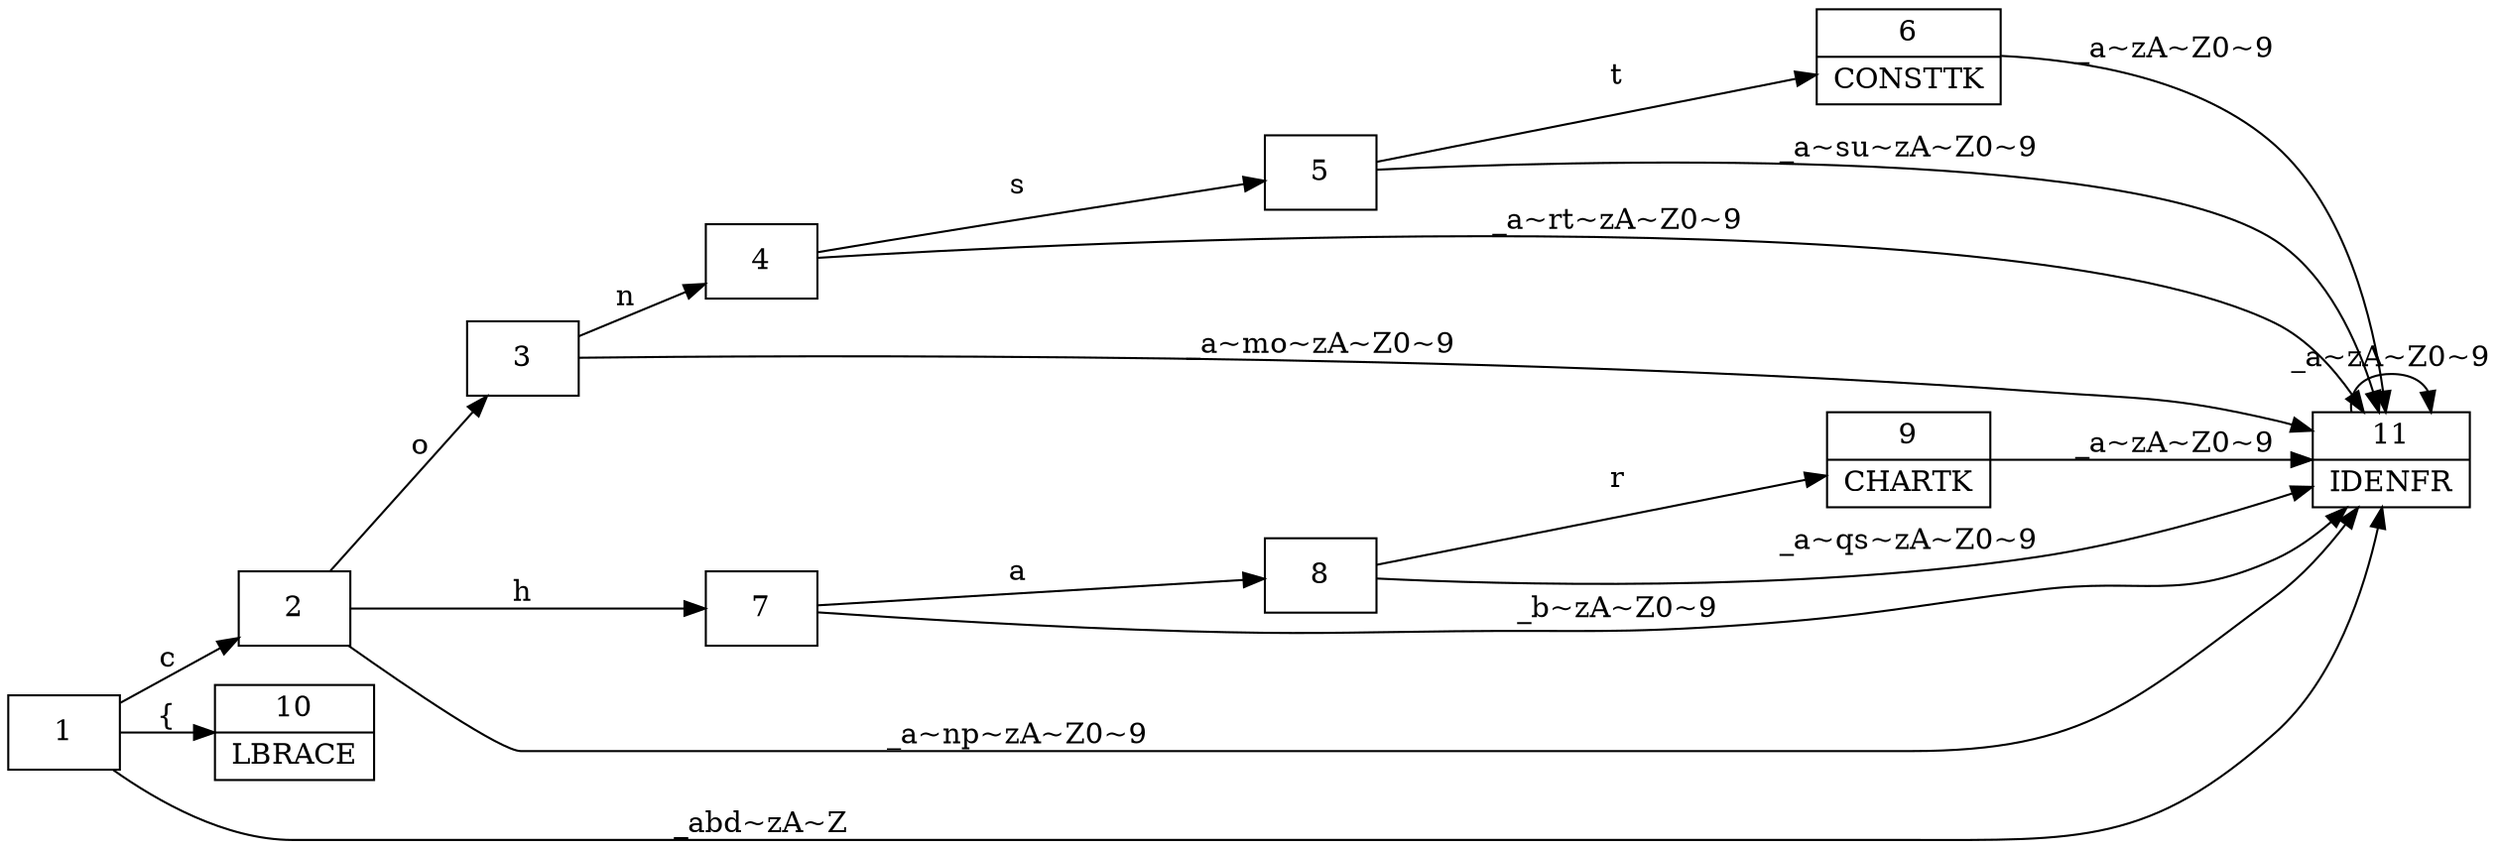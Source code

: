 digraph DFA {
    rankdir = LR
    node [shape=record]

    1 -> 2 [label="c"]
    2 -> 3 [label="o"]
    3 -> 4 [label="n"]
    4 -> 5 [label="s"]
    5 -> 6 [label="t"]

    2 -> 7 [label="h"]
    7 -> 8 [label="a"]
    8 -> 9 [label="r"]

    1 -> 10 [label="\{"]

    1 -> 11 [label="_abd~zA~Z"]
    11 -> 11 [label="_a~zA~Z0~9"]
    2 -> 11 [label="_a~np~zA~Z0~9"]
    3 -> 11 [label="_a~mo~zA~Z0~9"]
    4 -> 11 [label="_a~rt~zA~Z0~9"]
    5 -> 11 [label="_a~su~zA~Z0~9"]
    6 -> 11 [label="_a~zA~Z0~9"]
    7 -> 11 [label="_b~zA~Z0~9"]
    8 -> 11 [label="_a~qs~zA~Z0~9"]
    9 -> 11 [label="_a~zA~Z0~9"]

    6 [label="6|CONSTTK"]
    9 [label="9|CHARTK"]
    10 [label="10|LBRACE"]
    11 [label="11|IDENFR"]
}